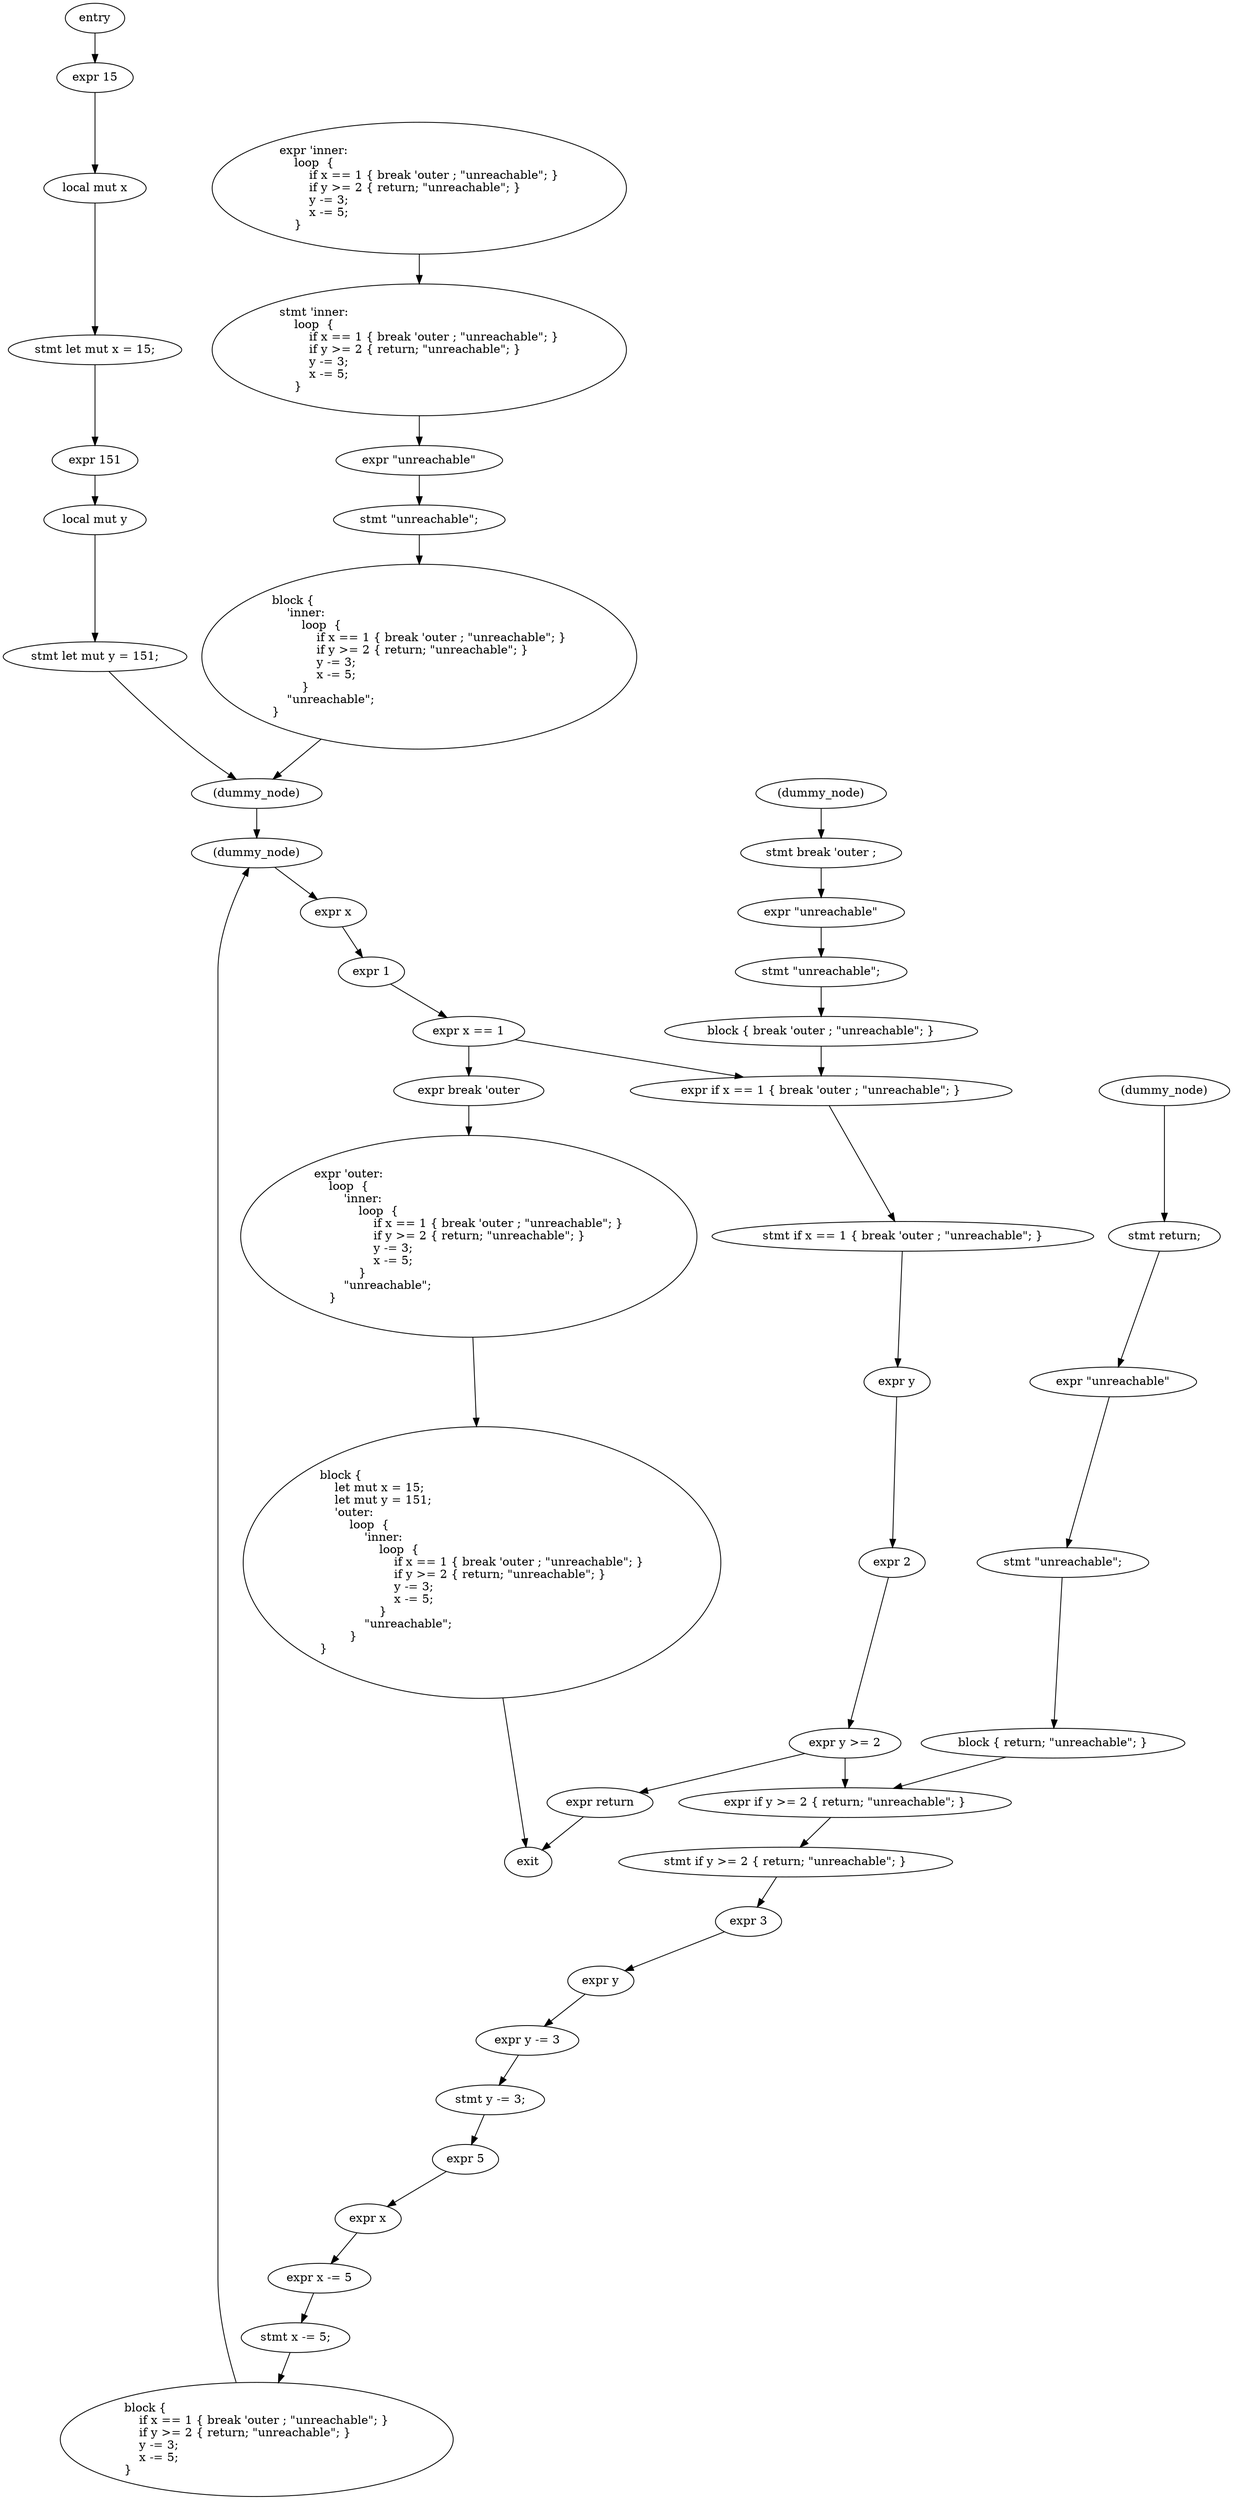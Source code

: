 digraph block {
    N0[label="entry"];
    N1[label="exit"];
    N2[label="expr 15"];
    N3[label="local mut x"];
    N4[label="stmt let mut x = 15;"];
    N5[label="expr 151"];
    N6[label="local mut y"];
    N7[label="stmt let mut y = 151;"];
    N8[label="(dummy_node)"];
    N9[label="expr \'outer:\l    loop  {\l        \'inner:\l            loop  {\l                if x == 1 { break \'outer ; \"unreachable\"; }\l                if y >= 2 { return; \"unreachable\"; }\l                y -= 3;\l                x -= 5;\l            }\l        \"unreachable\";\l    }\l"];
    N10[label="(dummy_node)"];
    N11[label="expr \'inner:\l    loop  {\l        if x == 1 { break \'outer ; \"unreachable\"; }\l        if y >= 2 { return; \"unreachable\"; }\l        y -= 3;\l        x -= 5;\l    }\l"];
    N12[label="expr x"];
    N13[label="expr 1"];
    N14[label="expr x == 1"];
    N15[label="expr break \'outer"];
    N16[label="(dummy_node)"];
    N17[label="stmt break \'outer ;"];
    N18[label="expr \"unreachable\""];
    N19[label="stmt \"unreachable\";"];
    N20[label="block { break \'outer ; \"unreachable\"; }"];
    N21[label="expr if x == 1 { break \'outer ; \"unreachable\"; }"];
    N22[label="stmt if x == 1 { break \'outer ; \"unreachable\"; }"];
    N23[label="expr y"];
    N24[label="expr 2"];
    N25[label="expr y >= 2"];
    N26[label="expr return"];
    N27[label="(dummy_node)"];
    N28[label="stmt return;"];
    N29[label="expr \"unreachable\""];
    N30[label="stmt \"unreachable\";"];
    N31[label="block { return; \"unreachable\"; }"];
    N32[label="expr if y >= 2 { return; \"unreachable\"; }"];
    N33[label="stmt if y >= 2 { return; \"unreachable\"; }"];
    N34[label="expr 3"];
    N35[label="expr y"];
    N36[label="expr y -= 3"];
    N37[label="stmt y -= 3;"];
    N38[label="expr 5"];
    N39[label="expr x"];
    N40[label="expr x -= 5"];
    N41[label="stmt x -= 5;"];
    N42[label="block {\l    if x == 1 { break \'outer ; \"unreachable\"; }\l    if y >= 2 { return; \"unreachable\"; }\l    y -= 3;\l    x -= 5;\l}\l"];
    N43[label="stmt \'inner:\l    loop  {\l        if x == 1 { break \'outer ; \"unreachable\"; }\l        if y >= 2 { return; \"unreachable\"; }\l        y -= 3;\l        x -= 5;\l    }\l"];
    N44[label="expr \"unreachable\""];
    N45[label="stmt \"unreachable\";"];
    N46[label="block {\l    \'inner:\l        loop  {\l            if x == 1 { break \'outer ; \"unreachable\"; }\l            if y >= 2 { return; \"unreachable\"; }\l            y -= 3;\l            x -= 5;\l        }\l    \"unreachable\";\l}\l"];
    N47[label="block {\l    let mut x = 15;\l    let mut y = 151;\l    \'outer:\l        loop  {\l            \'inner:\l                loop  {\l                    if x == 1 { break \'outer ; \"unreachable\"; }\l                    if y >= 2 { return; \"unreachable\"; }\l                    y -= 3;\l                    x -= 5;\l                }\l            \"unreachable\";\l        }\l}\l"];
    N0 -> N2;
    N2 -> N3;
    N3 -> N4;
    N4 -> N5;
    N5 -> N6;
    N6 -> N7;
    N7 -> N8;
    N8 -> N10;
    N10 -> N12;
    N12 -> N13;
    N13 -> N14;
    N14 -> N15;
    N15 -> N9;
    N16 -> N17;
    N17 -> N18;
    N18 -> N19;
    N19 -> N20;
    N14 -> N21;
    N20 -> N21;
    N21 -> N22;
    N22 -> N23;
    N23 -> N24;
    N24 -> N25;
    N25 -> N26;
    N26 -> N1;
    N27 -> N28;
    N28 -> N29;
    N29 -> N30;
    N30 -> N31;
    N25 -> N32;
    N31 -> N32;
    N32 -> N33;
    N33 -> N34;
    N34 -> N35;
    N35 -> N36;
    N36 -> N37;
    N37 -> N38;
    N38 -> N39;
    N39 -> N40;
    N40 -> N41;
    N41 -> N42;
    N42 -> N10;
    N11 -> N43;
    N43 -> N44;
    N44 -> N45;
    N45 -> N46;
    N46 -> N8;
    N9 -> N47;
    N47 -> N1;
}
